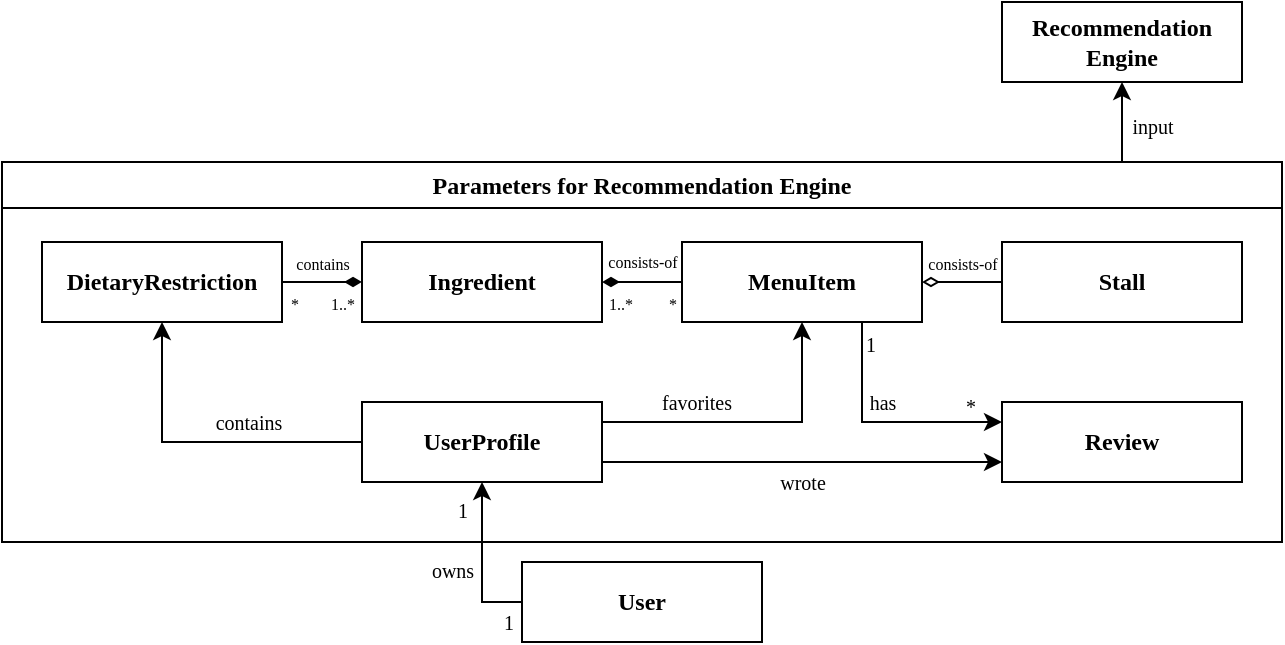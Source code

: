 <mxfile version="24.0.9" type="device">
  <diagram id="bkcw-el_opbnEqBp6Mvw" name="Page-1">
    <mxGraphModel dx="1434" dy="780" grid="1" gridSize="10" guides="1" tooltips="1" connect="1" arrows="1" fold="1" page="1" pageScale="1" pageWidth="827" pageHeight="1169" math="0" shadow="0">
      <root>
        <mxCell id="0" />
        <mxCell id="1" parent="0" />
        <mxCell id="KQp-jgdmM7OsWoOIAHp7-7" style="edgeStyle=orthogonalEdgeStyle;rounded=0;orthogonalLoop=1;jettySize=auto;html=1;entryX=1;entryY=0.5;entryDx=0;entryDy=0;endArrow=none;endFill=0;exitX=0;exitY=0.5;exitDx=0;exitDy=0;startArrow=diamondThin;startFill=1;labelBackgroundColor=default;" parent="1" source="KQp-jgdmM7OsWoOIAHp7-1" target="KQp-jgdmM7OsWoOIAHp7-32" edge="1">
          <mxGeometry relative="1" as="geometry">
            <mxPoint x="240" y="180" as="sourcePoint" />
            <Array as="points">
              <mxPoint x="230" y="180" />
              <mxPoint x="230" y="180" />
            </Array>
          </mxGeometry>
        </mxCell>
        <mxCell id="KQp-jgdmM7OsWoOIAHp7-33" value="&lt;font style=&quot;font-size: 8px;&quot; face=&quot;Times New Roman&quot;&gt;contains&lt;/font&gt;" style="edgeLabel;html=1;align=center;verticalAlign=middle;resizable=0;points=[];labelBackgroundColor=none;" parent="KQp-jgdmM7OsWoOIAHp7-7" vertex="1" connectable="0">
          <mxGeometry x="-0.001" relative="1" as="geometry">
            <mxPoint y="-10" as="offset" />
          </mxGeometry>
        </mxCell>
        <mxCell id="KQp-jgdmM7OsWoOIAHp7-35" value="&lt;font style=&quot;font-size: 8px;&quot; face=&quot;Times New Roman&quot;&gt;1..*&lt;/font&gt;" style="edgeLabel;html=1;align=center;verticalAlign=middle;resizable=0;points=[];labelBackgroundColor=none;" parent="KQp-jgdmM7OsWoOIAHp7-7" vertex="1" connectable="0">
          <mxGeometry x="-0.699" relative="1" as="geometry">
            <mxPoint x="-4" y="10" as="offset" />
          </mxGeometry>
        </mxCell>
        <mxCell id="KQp-jgdmM7OsWoOIAHp7-36" value="&lt;font style=&quot;font-size: 8px;&quot; face=&quot;Times New Roman&quot;&gt;*&lt;/font&gt;" style="edgeLabel;html=1;align=center;verticalAlign=middle;resizable=0;points=[];labelBackgroundColor=none;" parent="KQp-jgdmM7OsWoOIAHp7-7" vertex="1" connectable="0">
          <mxGeometry x="0.697" relative="1" as="geometry">
            <mxPoint y="10" as="offset" />
          </mxGeometry>
        </mxCell>
        <mxCell id="KQp-jgdmM7OsWoOIAHp7-8" style="edgeStyle=orthogonalEdgeStyle;rounded=0;orthogonalLoop=1;jettySize=auto;html=1;exitX=1;exitY=0.5;exitDx=0;exitDy=0;entryX=0;entryY=0.5;entryDx=0;entryDy=0;endArrow=none;endFill=0;startArrow=diamondThin;startFill=1;labelBackgroundColor=default;" parent="1" source="KQp-jgdmM7OsWoOIAHp7-1" target="KQp-jgdmM7OsWoOIAHp7-2" edge="1">
          <mxGeometry relative="1" as="geometry" />
        </mxCell>
        <mxCell id="KQp-jgdmM7OsWoOIAHp7-26" value="consists-of" style="edgeLabel;html=1;align=center;verticalAlign=middle;resizable=0;points=[];fontSize=8;fontFamily=Times New Roman;labelBackgroundColor=none;" parent="KQp-jgdmM7OsWoOIAHp7-8" vertex="1" connectable="0">
          <mxGeometry x="0.353" relative="1" as="geometry">
            <mxPoint x="-7" y="-10" as="offset" />
          </mxGeometry>
        </mxCell>
        <mxCell id="KQp-jgdmM7OsWoOIAHp7-29" value="&lt;font face=&quot;Times New Roman&quot; style=&quot;font-size: 8px;&quot;&gt;1..*&lt;/font&gt;" style="edgeLabel;html=1;align=center;verticalAlign=middle;resizable=0;points=[];labelBackgroundColor=none;" parent="KQp-jgdmM7OsWoOIAHp7-8" vertex="1" connectable="0">
          <mxGeometry x="-0.577" relative="1" as="geometry">
            <mxPoint y="10" as="offset" />
          </mxGeometry>
        </mxCell>
        <mxCell id="KQp-jgdmM7OsWoOIAHp7-30" value="&lt;font style=&quot;font-size: 8px;&quot; face=&quot;Times New Roman&quot;&gt;*&lt;/font&gt;" style="edgeLabel;html=1;align=center;verticalAlign=middle;resizable=0;points=[];labelBackgroundColor=none;" parent="KQp-jgdmM7OsWoOIAHp7-8" vertex="1" connectable="0">
          <mxGeometry x="0.863" relative="1" as="geometry">
            <mxPoint x="-3" y="10" as="offset" />
          </mxGeometry>
        </mxCell>
        <mxCell id="KQp-jgdmM7OsWoOIAHp7-1" value="Ingredient" style="rounded=0;whiteSpace=wrap;html=1;fontFamily=Times New Roman;fontSize=12;fontStyle=1;labelBackgroundColor=none;" parent="1" vertex="1">
          <mxGeometry x="240" y="160" width="120" height="40" as="geometry" />
        </mxCell>
        <mxCell id="KQp-jgdmM7OsWoOIAHp7-9" style="edgeStyle=orthogonalEdgeStyle;rounded=0;orthogonalLoop=1;jettySize=auto;html=1;exitX=1;exitY=0.5;exitDx=0;exitDy=0;entryX=0;entryY=0.5;entryDx=0;entryDy=0;endArrow=none;endFill=0;startArrow=diamondThin;startFill=0;labelBackgroundColor=default;" parent="1" source="KQp-jgdmM7OsWoOIAHp7-2" target="KQp-jgdmM7OsWoOIAHp7-3" edge="1">
          <mxGeometry relative="1" as="geometry" />
        </mxCell>
        <mxCell id="KQp-jgdmM7OsWoOIAHp7-27" value="&lt;font style=&quot;font-size: 8px;&quot; face=&quot;Times New Roman&quot;&gt;consists-of&lt;/font&gt;" style="edgeLabel;html=1;align=center;verticalAlign=middle;resizable=0;points=[];labelBackgroundColor=none;" parent="KQp-jgdmM7OsWoOIAHp7-9" vertex="1" connectable="0">
          <mxGeometry x="0.04" y="1" relative="1" as="geometry">
            <mxPoint x="-1" y="-9" as="offset" />
          </mxGeometry>
        </mxCell>
        <mxCell id="KQp-jgdmM7OsWoOIAHp7-14" style="edgeStyle=orthogonalEdgeStyle;rounded=0;orthogonalLoop=1;jettySize=auto;html=1;exitX=0.5;exitY=1;exitDx=0;exitDy=0;entryX=1;entryY=0.25;entryDx=0;entryDy=0;endArrow=none;endFill=0;startArrow=classic;startFill=1;labelBackgroundColor=default;" parent="1" source="KQp-jgdmM7OsWoOIAHp7-2" target="KQp-jgdmM7OsWoOIAHp7-4" edge="1">
          <mxGeometry relative="1" as="geometry" />
        </mxCell>
        <mxCell id="KQp-jgdmM7OsWoOIAHp7-15" value="&lt;font face=&quot;Times New Roman&quot; style=&quot;font-size: 10px;&quot;&gt;favorites&lt;/font&gt;" style="edgeLabel;html=1;align=center;verticalAlign=middle;resizable=0;points=[];fontSize=10;labelBackgroundColor=none;" parent="KQp-jgdmM7OsWoOIAHp7-14" vertex="1" connectable="0">
          <mxGeometry x="0.383" relative="1" as="geometry">
            <mxPoint y="-10" as="offset" />
          </mxGeometry>
        </mxCell>
        <mxCell id="KQp-jgdmM7OsWoOIAHp7-2" value="MenuItem" style="rounded=0;whiteSpace=wrap;html=1;fontFamily=Times New Roman;fontSize=12;fontStyle=1;labelBackgroundColor=none;" parent="1" vertex="1">
          <mxGeometry x="400" y="160" width="120" height="40" as="geometry" />
        </mxCell>
        <mxCell id="KQp-jgdmM7OsWoOIAHp7-3" value="Stall" style="rounded=0;whiteSpace=wrap;html=1;fontFamily=Times New Roman;fontSize=12;fontStyle=1;labelBackgroundColor=none;" parent="1" vertex="1">
          <mxGeometry x="560" y="160" width="120" height="40" as="geometry" />
        </mxCell>
        <mxCell id="KQp-jgdmM7OsWoOIAHp7-10" style="edgeStyle=orthogonalEdgeStyle;rounded=0;orthogonalLoop=1;jettySize=auto;html=1;exitX=0.5;exitY=1;exitDx=0;exitDy=0;entryX=0;entryY=0.5;entryDx=0;entryDy=0;endArrow=none;endFill=0;startArrow=classic;startFill=1;labelBackgroundColor=default;" parent="1" source="KQp-jgdmM7OsWoOIAHp7-4" target="KQp-jgdmM7OsWoOIAHp7-6" edge="1">
          <mxGeometry relative="1" as="geometry" />
        </mxCell>
        <mxCell id="KQp-jgdmM7OsWoOIAHp7-23" value="owns" style="edgeLabel;html=1;align=center;verticalAlign=middle;resizable=0;points=[];fontFamily=Times New Roman;fontSize=10;labelBackgroundColor=none;" parent="KQp-jgdmM7OsWoOIAHp7-10" vertex="1" connectable="0">
          <mxGeometry x="-0.052" relative="1" as="geometry">
            <mxPoint x="-15" y="6" as="offset" />
          </mxGeometry>
        </mxCell>
        <mxCell id="KQp-jgdmM7OsWoOIAHp7-24" value="&lt;font face=&quot;Times New Roman&quot; style=&quot;font-size: 10px;&quot;&gt;1&lt;/font&gt;" style="edgeLabel;html=1;align=center;verticalAlign=middle;resizable=0;points=[];labelBackgroundColor=none;" parent="KQp-jgdmM7OsWoOIAHp7-10" vertex="1" connectable="0">
          <mxGeometry x="-0.659" relative="1" as="geometry">
            <mxPoint x="-10" as="offset" />
          </mxGeometry>
        </mxCell>
        <mxCell id="KQp-jgdmM7OsWoOIAHp7-25" value="&lt;font face=&quot;Times New Roman&quot; style=&quot;font-size: 10px;&quot;&gt;1&lt;/font&gt;" style="edgeLabel;html=1;align=center;verticalAlign=middle;resizable=0;points=[];labelBackgroundColor=none;" parent="KQp-jgdmM7OsWoOIAHp7-10" vertex="1" connectable="0">
          <mxGeometry x="0.815" y="1" relative="1" as="geometry">
            <mxPoint y="11" as="offset" />
          </mxGeometry>
        </mxCell>
        <mxCell id="KQp-jgdmM7OsWoOIAHp7-11" style="edgeStyle=orthogonalEdgeStyle;rounded=0;orthogonalLoop=1;jettySize=auto;html=1;exitX=1;exitY=0.75;exitDx=0;exitDy=0;entryX=0;entryY=0.75;entryDx=0;entryDy=0;endArrow=classic;endFill=1;labelBackgroundColor=default;" parent="1" source="KQp-jgdmM7OsWoOIAHp7-4" target="KQp-jgdmM7OsWoOIAHp7-5" edge="1">
          <mxGeometry relative="1" as="geometry">
            <Array as="points" />
          </mxGeometry>
        </mxCell>
        <mxCell id="KQp-jgdmM7OsWoOIAHp7-16" value="&lt;font face=&quot;Times New Roman&quot; style=&quot;font-size: 10px;&quot;&gt;wrote&lt;/font&gt;" style="edgeLabel;html=1;align=center;verticalAlign=middle;resizable=0;points=[];labelBackgroundColor=none;" parent="KQp-jgdmM7OsWoOIAHp7-11" vertex="1" connectable="0">
          <mxGeometry relative="1" as="geometry">
            <mxPoint y="10" as="offset" />
          </mxGeometry>
        </mxCell>
        <mxCell id="KQp-jgdmM7OsWoOIAHp7-37" style="edgeStyle=orthogonalEdgeStyle;rounded=0;orthogonalLoop=1;jettySize=auto;html=1;entryX=0.5;entryY=1;entryDx=0;entryDy=0;labelBackgroundColor=default;" parent="1" source="KQp-jgdmM7OsWoOIAHp7-4" target="KQp-jgdmM7OsWoOIAHp7-32" edge="1">
          <mxGeometry relative="1" as="geometry">
            <mxPoint x="150" y="240" as="targetPoint" />
          </mxGeometry>
        </mxCell>
        <mxCell id="KQp-jgdmM7OsWoOIAHp7-38" value="&lt;font style=&quot;font-size: 10px;&quot; face=&quot;Times New Roman&quot;&gt;contains&lt;/font&gt;" style="edgeLabel;html=1;align=center;verticalAlign=middle;resizable=0;points=[];labelBackgroundColor=none;" parent="KQp-jgdmM7OsWoOIAHp7-37" vertex="1" connectable="0">
          <mxGeometry x="-0.29" y="1" relative="1" as="geometry">
            <mxPoint y="-11" as="offset" />
          </mxGeometry>
        </mxCell>
        <mxCell id="KQp-jgdmM7OsWoOIAHp7-4" value="UserProfile" style="rounded=0;whiteSpace=wrap;html=1;fontFamily=Times New Roman;fontSize=12;fontStyle=1;labelBackgroundColor=none;" parent="1" vertex="1">
          <mxGeometry x="240" y="240" width="120" height="40" as="geometry" />
        </mxCell>
        <mxCell id="KQp-jgdmM7OsWoOIAHp7-18" style="edgeStyle=orthogonalEdgeStyle;rounded=0;orthogonalLoop=1;jettySize=auto;html=1;entryX=0.75;entryY=1;entryDx=0;entryDy=0;startArrow=classic;startFill=1;endArrow=none;endFill=0;labelBackgroundColor=default;" parent="1" source="KQp-jgdmM7OsWoOIAHp7-5" target="KQp-jgdmM7OsWoOIAHp7-2" edge="1">
          <mxGeometry relative="1" as="geometry">
            <Array as="points">
              <mxPoint x="490" y="250" />
            </Array>
          </mxGeometry>
        </mxCell>
        <mxCell id="KQp-jgdmM7OsWoOIAHp7-19" value="&lt;font style=&quot;font-size: 10px;&quot; face=&quot;Times New Roman&quot;&gt;has&lt;/font&gt;" style="edgeLabel;html=1;align=center;verticalAlign=middle;resizable=0;points=[];fontSize=10;labelBackgroundColor=none;" parent="KQp-jgdmM7OsWoOIAHp7-18" vertex="1" connectable="0">
          <mxGeometry x="0.004" relative="1" as="geometry">
            <mxPoint y="-10" as="offset" />
          </mxGeometry>
        </mxCell>
        <mxCell id="KQp-jgdmM7OsWoOIAHp7-21" value="&lt;font style=&quot;font-size: 10px;&quot; face=&quot;Times New Roman&quot;&gt;1&lt;/font&gt;" style="edgeLabel;html=1;align=center;verticalAlign=middle;resizable=0;points=[];labelBackgroundColor=none;" parent="KQp-jgdmM7OsWoOIAHp7-18" vertex="1" connectable="0">
          <mxGeometry x="0.921" relative="1" as="geometry">
            <mxPoint x="4" y="6" as="offset" />
          </mxGeometry>
        </mxCell>
        <mxCell id="KQp-jgdmM7OsWoOIAHp7-22" value="*" style="edgeLabel;html=1;align=center;verticalAlign=middle;resizable=0;points=[];fontFamily=Times New Roman;fontSize=10;labelBackgroundColor=none;" parent="KQp-jgdmM7OsWoOIAHp7-18" vertex="1" connectable="0">
          <mxGeometry x="-0.738" relative="1" as="geometry">
            <mxPoint x="-1" y="-8" as="offset" />
          </mxGeometry>
        </mxCell>
        <mxCell id="KQp-jgdmM7OsWoOIAHp7-5" value="Review" style="rounded=0;whiteSpace=wrap;html=1;fontFamily=Times New Roman;fontSize=12;fontStyle=1;labelBackgroundColor=none;" parent="1" vertex="1">
          <mxGeometry x="560" y="240" width="120" height="40" as="geometry" />
        </mxCell>
        <mxCell id="KQp-jgdmM7OsWoOIAHp7-6" value="User" style="rounded=0;whiteSpace=wrap;html=1;fontFamily=Times New Roman;fontSize=12;fontStyle=1;labelBackgroundColor=none;" parent="1" vertex="1">
          <mxGeometry x="320" y="320" width="120" height="40" as="geometry" />
        </mxCell>
        <mxCell id="KQp-jgdmM7OsWoOIAHp7-32" value="DietaryRestriction" style="rounded=0;whiteSpace=wrap;html=1;fontFamily=Times New Roman;fontSize=12;fontStyle=1;labelBackgroundColor=none;" parent="1" vertex="1">
          <mxGeometry x="80" y="160" width="120" height="40" as="geometry" />
        </mxCell>
        <mxCell id="KQp-jgdmM7OsWoOIAHp7-39" value="&lt;font face=&quot;Times New Roman&quot;&gt;Parameters for Recommendation Engine&lt;/font&gt;" style="swimlane;whiteSpace=wrap;html=1;" parent="1" vertex="1">
          <mxGeometry x="60" y="120" width="640" height="190" as="geometry" />
        </mxCell>
        <mxCell id="KQp-jgdmM7OsWoOIAHp7-41" value="Recommendation&lt;br&gt;Engine" style="rounded=0;whiteSpace=wrap;html=1;fontFamily=Times New Roman;fontSize=12;fontStyle=1;labelBackgroundColor=none;" parent="1" vertex="1">
          <mxGeometry x="560" y="40" width="120" height="40" as="geometry" />
        </mxCell>
        <mxCell id="KQp-jgdmM7OsWoOIAHp7-42" style="edgeStyle=orthogonalEdgeStyle;rounded=0;orthogonalLoop=1;jettySize=auto;html=1;endArrow=none;endFill=0;startArrow=classic;startFill=1;" parent="1" source="KQp-jgdmM7OsWoOIAHp7-41" edge="1">
          <mxGeometry relative="1" as="geometry">
            <mxPoint x="620" y="120" as="targetPoint" />
          </mxGeometry>
        </mxCell>
        <mxCell id="KQp-jgdmM7OsWoOIAHp7-43" value="input" style="edgeLabel;html=1;align=center;verticalAlign=middle;resizable=0;points=[];fontSize=10;fontFamily=Times New Roman;labelBackgroundColor=none;" parent="KQp-jgdmM7OsWoOIAHp7-42" vertex="1" connectable="0">
          <mxGeometry x="0.031" relative="1" as="geometry">
            <mxPoint x="14" y="1" as="offset" />
          </mxGeometry>
        </mxCell>
      </root>
    </mxGraphModel>
  </diagram>
</mxfile>
